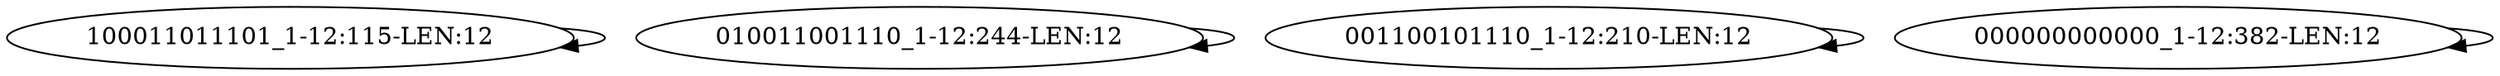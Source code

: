 digraph G {
    "100011011101_1-12:115-LEN:12" -> "100011011101_1-12:115-LEN:12";
    "010011001110_1-12:244-LEN:12" -> "010011001110_1-12:244-LEN:12";
    "001100101110_1-12:210-LEN:12" -> "001100101110_1-12:210-LEN:12";
    "000000000000_1-12:382-LEN:12" -> "000000000000_1-12:382-LEN:12";
}
